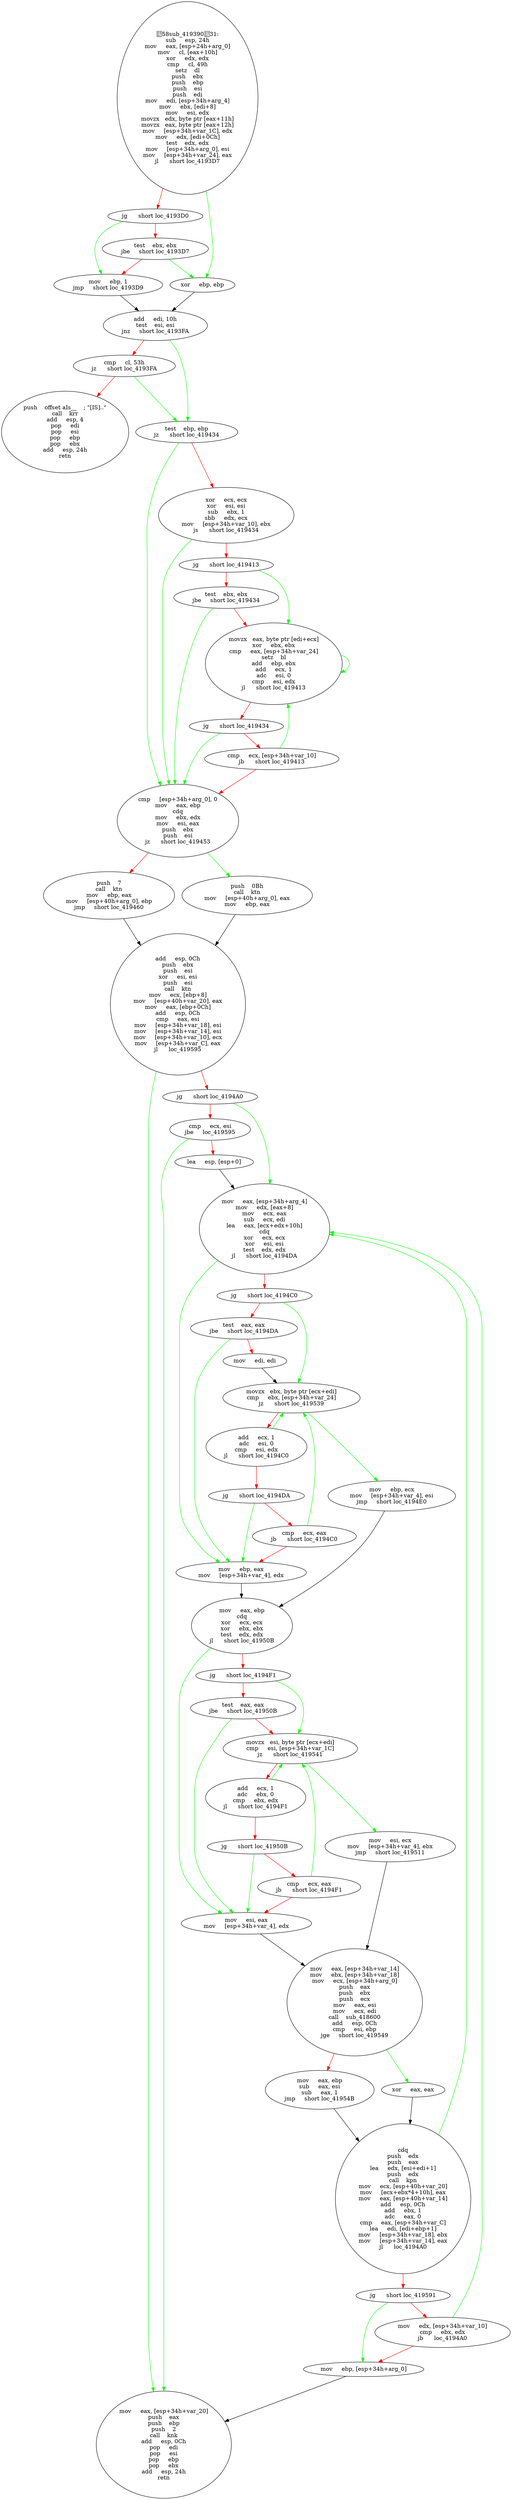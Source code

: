 digraph G{
Node0 [label = "58sub_41939031:
sub     esp, 24h
mov     eax, [esp+24h+arg_0]
mov     cl, [eax+10h]
xor     edx, edx
cmp     cl, 49h
setz    dl
push    ebx
push    ebp
push    esi
push    edi
mov     edi, [esp+34h+arg_4]
mov     ebx, [edi+8]
mov     esi, edx
movzx   edx, byte ptr [eax+11h]
movzx   eax, byte ptr [eax+12h]
mov     [esp+34h+var_1C], edx
mov     edx, [edi+0Ch]
test    edx, edx
mov     [esp+34h+arg_0], esi
mov     [esp+34h+var_24], eax
jl      short loc_4193D7"]
Node1 [label = "jg      short loc_4193D0"]
Node2 [label = "test    ebx, ebx
jbe     short loc_4193D7"]
Node3 [label = "mov     ebp, 1
jmp     short loc_4193D9"]
Node4 [label = "xor     ebp, ebp"]
Node5 [label = "add     edi, 10h
test    esi, esi
jnz     short loc_4193FA"]
Node6 [label = "cmp     cl, 53h
jz      short loc_4193FA"]
Node7 [label = "push    offset aIs__    ; \"[IS]..\"
call    krr
add     esp, 4
pop     edi
pop     esi
pop     ebp
pop     ebx
add     esp, 24h
retn"]
Node8 [label = "test    ebp, ebp
jz      short loc_419434"]
Node9 [label = "xor     ecx, ecx
xor     esi, esi
sub     ebx, 1
sbb     edx, ecx
mov     [esp+34h+var_10], ebx
js      short loc_419434"]
Node10 [label = "jg      short loc_419413"]
Node11 [label = "test    ebx, ebx
jbe     short loc_419434"]
Node12 [label = "movzx   eax, byte ptr [edi+ecx]
xor     ebx, ebx
cmp     eax, [esp+34h+var_24]
setz    bl
add     ebp, ebx
add     ecx, 1
adc     esi, 0
cmp     esi, edx
jl      short loc_419413"]
Node13 [label = "jg      short loc_419434"]
Node14 [label = "cmp     ecx, [esp+34h+var_10]
jb      short loc_419413"]
Node15 [label = "cmp     [esp+34h+arg_0], 0
mov     eax, ebp
cdq
mov     ebx, edx
mov     esi, eax
push    ebx
push    esi
jz      short loc_419453"]
Node16 [label = "push    7
call    ktn
mov     ebp, eax
mov     [esp+40h+arg_0], ebp
jmp     short loc_419460"]
Node17 [label = "push    0Bh
call    ktn
mov     [esp+40h+arg_0], eax
mov     ebp, eax"]
Node18 [label = "add     esp, 0Ch
push    ebx
push    esi
xor     esi, esi
push    esi
call    ktn
mov     ecx, [ebp+8]
mov     [esp+40h+var_20], eax
mov     eax, [ebp+0Ch]
add     esp, 0Ch
cmp     eax, esi
mov     [esp+34h+var_18], esi
mov     [esp+34h+var_14], esi
mov     [esp+34h+var_10], ecx
mov     [esp+34h+var_C], eax
jl      loc_419595"]
Node19 [label = "jg      short loc_4194A0"]
Node20 [label = "cmp     ecx, esi
jbe     loc_419595"]
Node21 [label = "lea     esp, [esp+0]"]
Node22 [label = "mov     eax, [esp+34h+arg_4]
mov     edx, [eax+8]
mov     ecx, eax
sub     ecx, edi
lea     eax, [ecx+edx+10h]
cdq
xor     ecx, ecx
xor     esi, esi
test    edx, edx
jl      short loc_4194DA"]
Node23 [label = "jg      short loc_4194C0"]
Node24 [label = "test    eax, eax
jbe     short loc_4194DA"]
Node25 [label = "mov     edi, edi"]
Node26 [label = "movzx   ebx, byte ptr [ecx+edi]
cmp     ebx, [esp+34h+var_24]
jz      short loc_419539"]
Node27 [label = "add     ecx, 1
adc     esi, 0
cmp     esi, edx
jl      short loc_4194C0"]
Node28 [label = "jg      short loc_4194DA"]
Node29 [label = "cmp     ecx, eax
jb      short loc_4194C0"]
Node30 [label = "mov     ebp, eax
mov     [esp+34h+var_4], edx"]
Node31 [label = "mov     eax, ebp
cdq
xor     ecx, ecx
xor     ebx, ebx
test    edx, edx
jl      short loc_41950B"]
Node32 [label = "jg      short loc_4194F1"]
Node33 [label = "test    eax, eax
jbe     short loc_41950B"]
Node34 [label = "movzx   esi, byte ptr [ecx+edi]
cmp     esi, [esp+34h+var_1C]
jz      short loc_419541"]
Node35 [label = "add     ecx, 1
adc     ebx, 0
cmp     ebx, edx
jl      short loc_4194F1"]
Node36 [label = "jg      short loc_41950B"]
Node37 [label = "cmp     ecx, eax
jb      short loc_4194F1"]
Node38 [label = "mov     esi, eax
mov     [esp+34h+var_4], edx"]
Node39 [label = "mov     eax, [esp+34h+var_14]
mov     ebx, [esp+34h+var_18]
mov     ecx, [esp+34h+arg_0]
push    eax
push    ebx
push    ecx
mov     eax, esi
mov     ecx, edi
call    sub_418600
add     esp, 0Ch
cmp     esi, ebp
jge     short loc_419549"]
Node40 [label = "mov     eax, ebp
sub     eax, esi
sub     eax, 1
jmp     short loc_41954B"]
Node41 [label = "mov     ebp, ecx
mov     [esp+34h+var_4], esi
jmp     short loc_4194E0"]
Node42 [label = "mov     esi, ecx
mov     [esp+34h+var_4], ebx
jmp     short loc_419511"]
Node43 [label = "xor     eax, eax"]
Node44 [label = "cdq
push    edx
push    eax
lea     edx, [esi+edi+1]
push    edx
call    kpn
mov     ecx, [esp+40h+var_20]
mov     [ecx+ebx*4+10h], eax
mov     eax, [esp+40h+var_14]
add     esp, 0Ch
add     ebx, 1
adc     eax, 0
cmp     eax, [esp+34h+var_C]
lea     edi, [edi+ebp+1]
mov     [esp+34h+var_18], ebx
mov     [esp+34h+var_14], eax
jl      loc_4194A0"]
Node45 [label = "jg      short loc_419591"]
Node46 [label = "mov     edx, [esp+34h+var_10]
cmp     ebx, edx
jb      loc_4194A0"]
Node47 [label = "mov     ebp, [esp+34h+arg_0]"]
Node48 [label = "mov     eax, [esp+34h+var_20]
push    eax
push    ebp
push    2
call    knk
add     esp, 0Ch
pop     edi
pop     esi
pop     ebp
pop     ebx
add     esp, 24h
retn"]
Node0 -> Node1 [color = "red"]
Node0 -> Node4 [color = "green"]
Node1 -> Node2 [color = "red"]
Node1 -> Node3 [color = "green"]
Node2 -> Node3 [color = "red"]
Node2 -> Node4 [color = "green"]
Node3 -> Node5 [color = "black"]
Node4 -> Node5 [color = "black"]
Node5 -> Node6 [color = "red"]
Node5 -> Node8 [color = "green"]
Node6 -> Node7 [color = "red"]
Node6 -> Node8 [color = "green"]
Node8 -> Node9 [color = "red"]
Node8 -> Node15 [color = "green"]
Node9 -> Node10 [color = "red"]
Node9 -> Node15 [color = "green"]
Node10 -> Node11 [color = "red"]
Node10 -> Node12 [color = "green"]
Node11 -> Node12 [color = "red"]
Node11 -> Node15 [color = "green"]
Node12 -> Node13 [color = "red"]
Node12 -> Node12 [color = "green"]
Node13 -> Node14 [color = "red"]
Node13 -> Node15 [color = "green"]
Node14 -> Node12 [color = "green"]
Node14 -> Node15 [color = "red"]
Node15 -> Node16 [color = "red"]
Node15 -> Node17 [color = "green"]
Node16 -> Node18 [color = "black"]
Node17 -> Node18 [color = "black"]
Node18 -> Node19 [color = "red"]
Node18 -> Node48 [color = "green"]
Node19 -> Node20 [color = "red"]
Node19 -> Node22 [color = "green"]
Node20 -> Node21 [color = "red"]
Node20 -> Node48 [color = "green"]
Node21 -> Node22 [color = "black"]
Node22 -> Node23 [color = "red"]
Node22 -> Node30 [color = "green"]
Node23 -> Node24 [color = "red"]
Node23 -> Node26 [color = "green"]
Node24 -> Node25 [color = "red"]
Node24 -> Node30 [color = "green"]
Node25 -> Node26 [color = "black"]
Node26 -> Node27 [color = "red"]
Node26 -> Node41 [color = "green"]
Node27 -> Node26 [color = "green"]
Node27 -> Node28 [color = "red"]
Node28 -> Node29 [color = "red"]
Node28 -> Node30 [color = "green"]
Node29 -> Node26 [color = "green"]
Node29 -> Node30 [color = "red"]
Node30 -> Node31 [color = "black"]
Node31 -> Node32 [color = "red"]
Node31 -> Node38 [color = "green"]
Node32 -> Node33 [color = "red"]
Node32 -> Node34 [color = "green"]
Node33 -> Node34 [color = "red"]
Node33 -> Node38 [color = "green"]
Node34 -> Node35 [color = "red"]
Node34 -> Node42 [color = "green"]
Node35 -> Node34 [color = "green"]
Node35 -> Node36 [color = "red"]
Node36 -> Node37 [color = "red"]
Node36 -> Node38 [color = "green"]
Node37 -> Node34 [color = "green"]
Node37 -> Node38 [color = "red"]
Node38 -> Node39 [color = "black"]
Node39 -> Node40 [color = "red"]
Node39 -> Node43 [color = "green"]
Node40 -> Node44 [color = "black"]
Node41 -> Node31 [color = "black"]
Node42 -> Node39 [color = "black"]
Node43 -> Node44 [color = "black"]
Node44 -> Node22 [color = "green"]
Node44 -> Node45 [color = "red"]
Node45 -> Node46 [color = "red"]
Node45 -> Node47 [color = "green"]
Node46 -> Node22 [color = "green"]
Node46 -> Node47 [color = "red"]
Node47 -> Node48 [color = "black"]
}